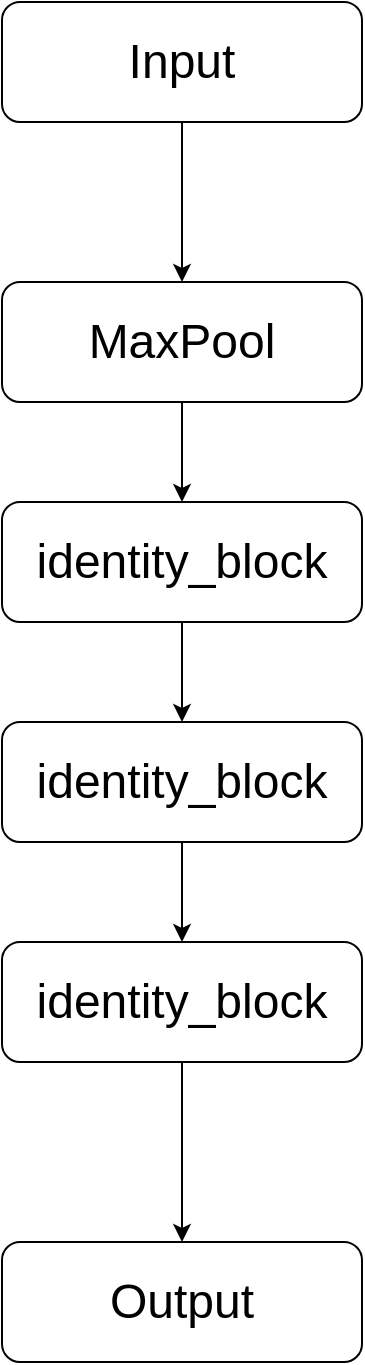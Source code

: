 <mxfile version="12.1.7" type="github" pages="1"><diagram id="5-pwU9lRv9bmwNhEcY08" name="第 1 页"><mxGraphModel dx="854" dy="1556" grid="1" gridSize="10" guides="1" tooltips="1" connect="1" arrows="1" fold="1" page="1" pageScale="1" pageWidth="827" pageHeight="1169" math="0" shadow="0"><root><mxCell id="0"/><mxCell id="1" parent="0"/><mxCell id="gE8-tJ1904vwHR4e6RjO-8" value="" style="edgeStyle=orthogonalEdgeStyle;rounded=0;orthogonalLoop=1;jettySize=auto;html=1;" parent="1" source="gE8-tJ1904vwHR4e6RjO-1" target="gE8-tJ1904vwHR4e6RjO-2" edge="1"><mxGeometry relative="1" as="geometry"/></mxCell><mxCell id="gE8-tJ1904vwHR4e6RjO-1" value="&lt;span style=&quot;font-size: 24px&quot;&gt;MaxPool&lt;/span&gt;" style="rounded=1;whiteSpace=wrap;html=1;" parent="1" vertex="1"><mxGeometry x="240" y="70" width="180" height="60" as="geometry"/></mxCell><mxCell id="gE8-tJ1904vwHR4e6RjO-17" value="" style="edgeStyle=orthogonalEdgeStyle;rounded=0;orthogonalLoop=1;jettySize=auto;html=1;" parent="1" source="gE8-tJ1904vwHR4e6RjO-13" target="gE8-tJ1904vwHR4e6RjO-1" edge="1"><mxGeometry relative="1" as="geometry"/></mxCell><mxCell id="gE8-tJ1904vwHR4e6RjO-13" value="&lt;font style=&quot;font-size: 24px&quot;&gt;Input&lt;/font&gt;" style="rounded=1;whiteSpace=wrap;html=1;" parent="1" vertex="1"><mxGeometry x="240" y="-70" width="180" height="60" as="geometry"/></mxCell><mxCell id="gE8-tJ1904vwHR4e6RjO-9" value="" style="edgeStyle=orthogonalEdgeStyle;rounded=0;orthogonalLoop=1;jettySize=auto;html=1;" parent="1" source="gE8-tJ1904vwHR4e6RjO-2" target="gE8-tJ1904vwHR4e6RjO-3" edge="1"><mxGeometry relative="1" as="geometry"/></mxCell><mxCell id="gE8-tJ1904vwHR4e6RjO-2" value="&lt;span style=&quot;font-size: 24px&quot;&gt;identity_block&lt;/span&gt;" style="rounded=1;whiteSpace=wrap;html=1;" parent="1" vertex="1"><mxGeometry x="240" y="180" width="180" height="60" as="geometry"/></mxCell><mxCell id="gE8-tJ1904vwHR4e6RjO-10" value="" style="edgeStyle=orthogonalEdgeStyle;rounded=0;orthogonalLoop=1;jettySize=auto;html=1;" parent="1" source="gE8-tJ1904vwHR4e6RjO-3" target="gE8-tJ1904vwHR4e6RjO-4" edge="1"><mxGeometry relative="1" as="geometry"/></mxCell><mxCell id="gE8-tJ1904vwHR4e6RjO-3" value="&lt;font style=&quot;font-size: 24px&quot;&gt;identity_block&lt;/font&gt;" style="rounded=1;whiteSpace=wrap;html=1;" parent="1" vertex="1"><mxGeometry x="240" y="290" width="180" height="60" as="geometry"/></mxCell><mxCell id="gE8-tJ1904vwHR4e6RjO-11" value="" style="edgeStyle=orthogonalEdgeStyle;rounded=0;orthogonalLoop=1;jettySize=auto;html=1;" parent="1" source="gE8-tJ1904vwHR4e6RjO-4" target="gE8-tJ1904vwHR4e6RjO-5" edge="1"><mxGeometry relative="1" as="geometry"/></mxCell><mxCell id="gE8-tJ1904vwHR4e6RjO-4" value="&lt;font style=&quot;font-size: 24px&quot;&gt;identity_block&lt;/font&gt;" style="rounded=1;whiteSpace=wrap;html=1;" parent="1" vertex="1"><mxGeometry x="240" y="400" width="180" height="60" as="geometry"/></mxCell><mxCell id="gE8-tJ1904vwHR4e6RjO-5" value="&lt;span style=&quot;font-size: 24px&quot;&gt;Output&lt;/span&gt;" style="rounded=1;whiteSpace=wrap;html=1;" parent="1" vertex="1"><mxGeometry x="240" y="550" width="180" height="60" as="geometry"/></mxCell></root></mxGraphModel></diagram></mxfile>